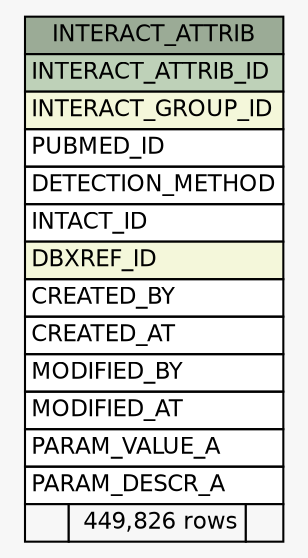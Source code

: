 // dot 2.38.0 on Windows 10 10.0
// SchemaSpy rev Unknown
digraph "INTERACT_ATTRIB" {
  graph [
    rankdir="RL"
    bgcolor="#f7f7f7"
    nodesep="0.18"
    ranksep="0.46"
    fontname="Helvetica"
    fontsize="11"
  ];
  node [
    fontname="Helvetica"
    fontsize="11"
    shape="plaintext"
  ];
  edge [
    arrowsize="0.8"
  ];
  "INTERACT_ATTRIB" [
    label=<
    <TABLE BORDER="0" CELLBORDER="1" CELLSPACING="0" BGCOLOR="#ffffff">
      <TR><TD COLSPAN="3" BGCOLOR="#9bab96" ALIGN="CENTER">INTERACT_ATTRIB</TD></TR>
      <TR><TD PORT="INTERACT_ATTRIB_ID" COLSPAN="3" BGCOLOR="#bed1b8" ALIGN="LEFT">INTERACT_ATTRIB_ID</TD></TR>
      <TR><TD PORT="INTERACT_GROUP_ID" COLSPAN="3" BGCOLOR="#f4f7da" ALIGN="LEFT">INTERACT_GROUP_ID</TD></TR>
      <TR><TD PORT="PUBMED_ID" COLSPAN="3" ALIGN="LEFT">PUBMED_ID</TD></TR>
      <TR><TD PORT="DETECTION_METHOD" COLSPAN="3" ALIGN="LEFT">DETECTION_METHOD</TD></TR>
      <TR><TD PORT="INTACT_ID" COLSPAN="3" ALIGN="LEFT">INTACT_ID</TD></TR>
      <TR><TD PORT="DBXREF_ID" COLSPAN="3" BGCOLOR="#f4f7da" ALIGN="LEFT">DBXREF_ID</TD></TR>
      <TR><TD PORT="CREATED_BY" COLSPAN="3" ALIGN="LEFT">CREATED_BY</TD></TR>
      <TR><TD PORT="CREATED_AT" COLSPAN="3" ALIGN="LEFT">CREATED_AT</TD></TR>
      <TR><TD PORT="MODIFIED_BY" COLSPAN="3" ALIGN="LEFT">MODIFIED_BY</TD></TR>
      <TR><TD PORT="MODIFIED_AT" COLSPAN="3" ALIGN="LEFT">MODIFIED_AT</TD></TR>
      <TR><TD PORT="PARAM_VALUE_A" COLSPAN="3" ALIGN="LEFT">PARAM_VALUE_A</TD></TR>
      <TR><TD PORT="PARAM_DESCR_A" COLSPAN="3" ALIGN="LEFT">PARAM_DESCR_A</TD></TR>
      <TR><TD ALIGN="LEFT" BGCOLOR="#f7f7f7">  </TD><TD ALIGN="RIGHT" BGCOLOR="#f7f7f7">449,826 rows</TD><TD ALIGN="RIGHT" BGCOLOR="#f7f7f7">  </TD></TR>
    </TABLE>>
    URL="tables/INTERACT_ATTRIB.html"
    tooltip="INTERACT_ATTRIB"
  ];
}

